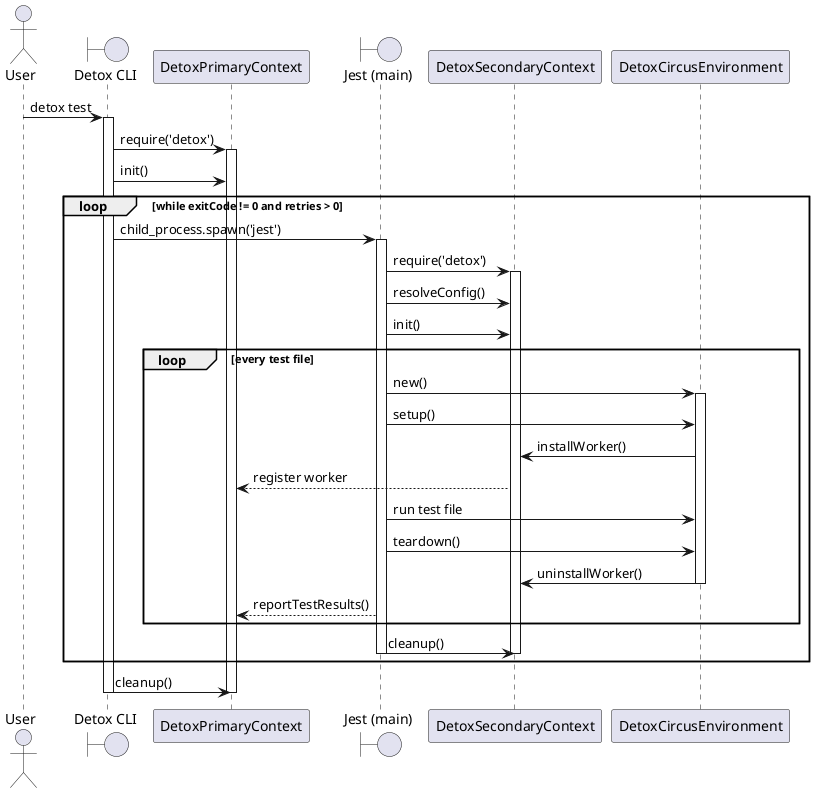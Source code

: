 @startuml

actor User
boundary "Detox CLI" as CLI
participant "DetoxPrimaryContext" as Pri
boundary "Jest (main)" as Jest0
participant "DetoxSecondaryContext" as Sec
participant "DetoxCircusEnvironment" as Env

User -> CLI: detox test
activate CLI
CLI -> Pri: require('detox')
activate Pri
CLI -> Pri: init()
loop while exitCode != 0 and retries > 0
  CLI -> Jest0: child_process.spawn('jest')
  activate Jest0
  Jest0 -> Sec: require('detox')
  activate Sec
  Jest0 -> Sec: resolveConfig()
  Jest0 -> Sec: init()
  loop every test file
    Jest0 -> Env: new()
    activate Env
    Jest0 -> Env: setup()
    Env -> Sec: installWorker()
    Sec --> Pri: register worker
    Jest0 -> Env: run test file
    Jest0 -> Env: teardown()
    Env -> Sec: uninstallWorker()
    deactivate Env
    Jest0 --> Pri: reportTestResults()
  end loop
  Jest0 -> Sec: cleanup()
  deactivate Sec
  deactivate Jest0
end loop
CLI -> Pri: cleanup()
deactivate Pri
deactivate CLI

@enduml
